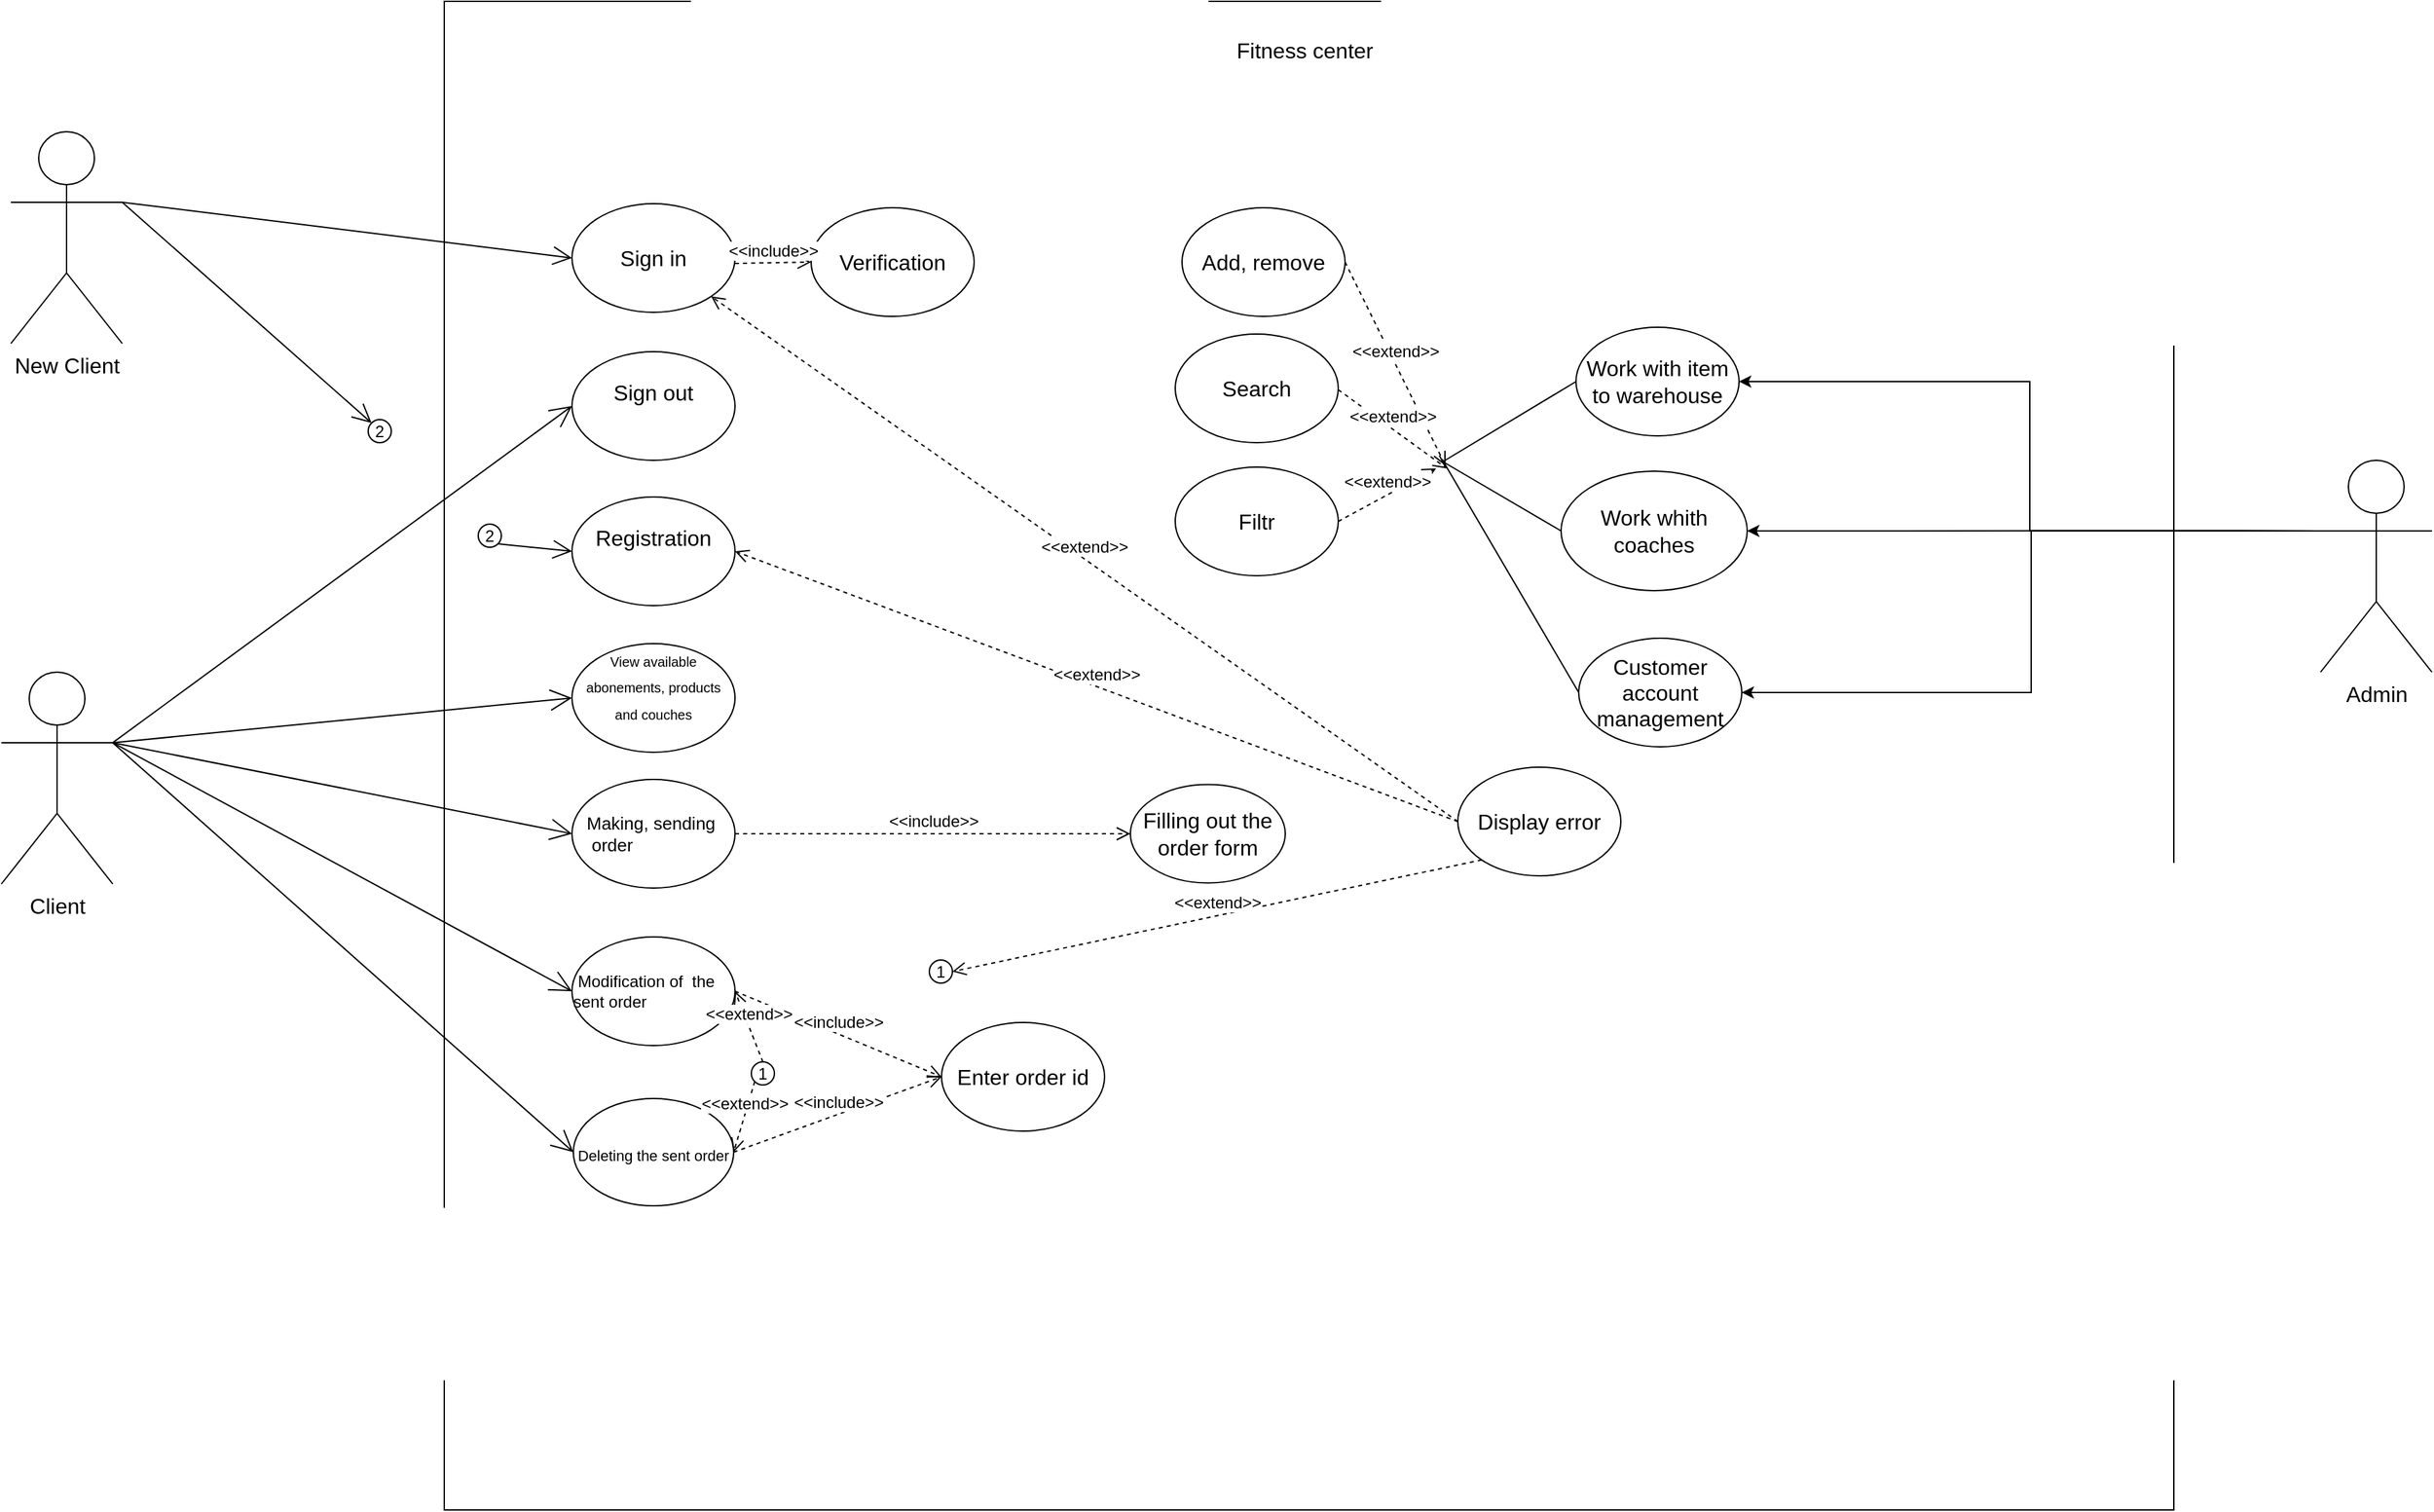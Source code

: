 <mxfile version="21.1.4" type="device">
  <diagram id="vy44sBX6BTg-xz4pO_yx" name="Страница 1">
    <mxGraphModel dx="2273" dy="1420" grid="0" gridSize="10" guides="1" tooltips="1" connect="1" arrows="1" fold="1" page="0" pageScale="1" pageWidth="827" pageHeight="1169" math="0" shadow="0">
      <root>
        <mxCell id="0" />
        <mxCell id="1" parent="0" />
        <mxCell id="rpzFUIByRIfEb65WI8s4-1" value="" style="rounded=0;whiteSpace=wrap;html=1;fontSize=16;" parent="1" vertex="1">
          <mxGeometry x="7" y="-38" width="1273" height="1111" as="geometry" />
        </mxCell>
        <mxCell id="rpzFUIByRIfEb65WI8s4-51" style="edgeStyle=none;curved=1;rounded=0;orthogonalLoop=1;jettySize=auto;html=1;exitX=1;exitY=0.333;exitDx=0;exitDy=0;exitPerimeter=0;entryX=0;entryY=0.5;entryDx=0;entryDy=0;fontSize=12;endArrow=open;startSize=14;endSize=14;sourcePerimeterSpacing=8;targetPerimeterSpacing=8;" parent="1" source="rpzFUIByRIfEb65WI8s4-2" target="rpzFUIByRIfEb65WI8s4-11" edge="1">
          <mxGeometry relative="1" as="geometry" />
        </mxCell>
        <mxCell id="rpzFUIByRIfEb65WI8s4-53" style="edgeStyle=none;curved=1;rounded=0;orthogonalLoop=1;jettySize=auto;html=1;exitX=1;exitY=0.333;exitDx=0;exitDy=0;exitPerimeter=0;entryX=0;entryY=0.5;entryDx=0;entryDy=0;fontSize=12;endArrow=open;startSize=14;endSize=14;sourcePerimeterSpacing=8;targetPerimeterSpacing=8;" parent="1" source="rpzFUIByRIfEb65WI8s4-2" target="wqfVcWy9UaqfOOaMVZAh-1" edge="1">
          <mxGeometry relative="1" as="geometry">
            <mxPoint x="69.0" y="505.5" as="targetPoint" />
          </mxGeometry>
        </mxCell>
        <mxCell id="rpzFUIByRIfEb65WI8s4-54" style="edgeStyle=none;curved=1;rounded=0;orthogonalLoop=1;jettySize=auto;html=1;exitX=1;exitY=0.333;exitDx=0;exitDy=0;exitPerimeter=0;entryX=0;entryY=0.5;entryDx=0;entryDy=0;fontSize=12;endArrow=open;startSize=14;endSize=14;sourcePerimeterSpacing=8;targetPerimeterSpacing=8;" parent="1" source="rpzFUIByRIfEb65WI8s4-2" target="rpzFUIByRIfEb65WI8s4-25" edge="1">
          <mxGeometry relative="1" as="geometry" />
        </mxCell>
        <mxCell id="rpzFUIByRIfEb65WI8s4-55" style="edgeStyle=none;curved=1;rounded=0;orthogonalLoop=1;jettySize=auto;html=1;exitX=1;exitY=0.333;exitDx=0;exitDy=0;exitPerimeter=0;entryX=0;entryY=0.5;entryDx=0;entryDy=0;fontSize=12;endArrow=open;startSize=14;endSize=14;sourcePerimeterSpacing=8;targetPerimeterSpacing=8;" parent="1" source="rpzFUIByRIfEb65WI8s4-2" target="rpzFUIByRIfEb65WI8s4-34" edge="1">
          <mxGeometry relative="1" as="geometry" />
        </mxCell>
        <mxCell id="rpzFUIByRIfEb65WI8s4-57" style="edgeStyle=none;curved=1;rounded=0;orthogonalLoop=1;jettySize=auto;html=1;exitX=1;exitY=0.333;exitDx=0;exitDy=0;exitPerimeter=0;entryX=0;entryY=0.5;entryDx=0;entryDy=0;fontSize=12;endArrow=open;startSize=14;endSize=14;sourcePerimeterSpacing=8;targetPerimeterSpacing=8;" parent="1" source="rpzFUIByRIfEb65WI8s4-2" target="rpzFUIByRIfEb65WI8s4-35" edge="1">
          <mxGeometry relative="1" as="geometry" />
        </mxCell>
        <mxCell id="rpzFUIByRIfEb65WI8s4-2" value="Client" style="shape=umlActor;verticalLabelPosition=bottom;verticalAlign=top;html=1;outlineConnect=0;fontSize=16;" parent="1" vertex="1">
          <mxGeometry x="-319" y="456" width="82" height="156" as="geometry" />
        </mxCell>
        <mxCell id="h0mzsO0h4rfy2fg7cK-p-12" style="edgeStyle=orthogonalEdgeStyle;rounded=0;orthogonalLoop=1;jettySize=auto;html=1;exitX=0;exitY=0.333;exitDx=0;exitDy=0;exitPerimeter=0;entryX=1;entryY=0.5;entryDx=0;entryDy=0;" parent="1" source="rpzFUIByRIfEb65WI8s4-4" target="h0mzsO0h4rfy2fg7cK-p-6" edge="1">
          <mxGeometry relative="1" as="geometry" />
        </mxCell>
        <mxCell id="h0mzsO0h4rfy2fg7cK-p-13" style="edgeStyle=orthogonalEdgeStyle;rounded=0;orthogonalLoop=1;jettySize=auto;html=1;exitX=0;exitY=0.333;exitDx=0;exitDy=0;exitPerimeter=0;entryX=1;entryY=0.5;entryDx=0;entryDy=0;" parent="1" source="rpzFUIByRIfEb65WI8s4-4" target="h0mzsO0h4rfy2fg7cK-p-7" edge="1">
          <mxGeometry relative="1" as="geometry" />
        </mxCell>
        <mxCell id="h0mzsO0h4rfy2fg7cK-p-14" style="edgeStyle=orthogonalEdgeStyle;rounded=0;orthogonalLoop=1;jettySize=auto;html=1;exitX=0;exitY=0.333;exitDx=0;exitDy=0;exitPerimeter=0;entryX=1;entryY=0.5;entryDx=0;entryDy=0;" parent="1" source="rpzFUIByRIfEb65WI8s4-4" target="h0mzsO0h4rfy2fg7cK-p-8" edge="1">
          <mxGeometry relative="1" as="geometry" />
        </mxCell>
        <mxCell id="rpzFUIByRIfEb65WI8s4-4" value="Admin" style="shape=umlActor;verticalLabelPosition=bottom;verticalAlign=top;html=1;outlineConnect=0;fontSize=16;" parent="1" vertex="1">
          <mxGeometry x="1388" y="300" width="82" height="156" as="geometry" />
        </mxCell>
        <mxCell id="rpzFUIByRIfEb65WI8s4-10" value="Sign in&lt;span style=&quot;color: rgba(0, 0, 0, 0); font-family: monospace; font-size: 0px; text-align: start;&quot;&gt;%3CmxGraphModel%3E%3Croot%3E%3CmxCell%20id%3D%220%22%2F%3E%3CmxCell%20id%3D%221%22%20parent%3D%220%22%2F%3E%3CmxCell%20id%3D%222%22%20value%3D%22Actor%22%20style%3D%22shape%3DumlActor%3BverticalLabelPosition%3Dbottom%3BverticalAlign%3Dtop%3Bhtml%3D1%3BoutlineConnect%3D0%3BfontSize%3D16%3B%22%20vertex%3D%221%22%20parent%3D%221%22%3E%3CmxGeometry%20x%3D%22-158%22%20y%3D%22217%22%20width%3D%2282%22%20height%3D%22156%22%20as%3D%22geometry%22%2F%3E%3C%2FmxCell%3E%3C%2Froot%3E%3C%2FmxGraphModel%3E&lt;/span&gt;" style="ellipse;whiteSpace=wrap;html=1;fontSize=16;" parent="1" vertex="1">
          <mxGeometry x="101" y="111" width="120" height="80" as="geometry" />
        </mxCell>
        <mxCell id="rpzFUIByRIfEb65WI8s4-11" value="Sign out&lt;span style=&quot;color: rgba(0, 0, 0, 0); font-family: monospace; font-size: 0px; text-align: start;&quot;&gt;%3CmxGraphModel%3E%3Croot%3E%3CmxCell%20id%3D%220%22%2F%3E%3CmxCell%20id%3D%221%22%20parent%3D%220%22%2F%3E%3CmxCell%20id%3D%222%22%20value%3D%22sign%20in%26lt%3Bspan%20style%3D%26quot%3Bcolor%3A%20rgba(0%2C%200%2C%200%2C%200)%3B%20font-family%3A%20monospace%3B%20font-size%3A%200px%3B%20text-align%3A%20start%3B%26quot%3B%26gt%3B%253CmxGraphModel%253E%253Croot%253E%253CmxCell%2520id%253D%25220%2522%252F%253E%253CmxCell%2520id%253D%25221%2522%2520parent%253D%25220%2522%252F%253E%253CmxCell%2520id%253D%25222%2522%2520value%253D%2522Actor%2522%2520style%253D%2522shape%253DumlActor%253BverticalLabelPosition%253Dbottom%253BverticalAlign%253Dtop%253Bhtml%253D1%253BoutlineConnect%253D0%253BfontSize%253D16%253B%2522%2520vertex%253D%25221%2522%2520parent%253D%25221%2522%253E%253CmxGeometry%2520x%253D%2522-158%2522%2520y%253D%2522217%2522%2520width%253D%252282%2522%2520height%253D%2522156%2522%2520as%253D%2522geometry%2522%252F%253E%253C%252FmxCell%253E%253C%252Froot%253E%253C%252FmxGraphModel%253E%26lt%3B%2Fspan%26gt%3B%22%20style%3D%22ellipse%3BwhiteSpace%3Dwrap%3Bhtml%3D1%3BfontSize%3D16%3B%22%20vertex%3D%221%22%20parent%3D%221%22%3E%3CmxGeometry%20x%3D%22101%22%20y%3D%22111%22%20width%3D%22120%22%20height%3D%2280%22%20as%3D%22geometry%22%2F%3E%3C%2FmxCell%3E%3C%2Froot%3E%3C%2FmxGraphModel%3E&lt;/span&gt;&lt;span style=&quot;color: rgba(0, 0, 0, 0); font-family: monospace; font-size: 0px; text-align: start;&quot;&gt;%3CmxGraphModel%3E%3Croot%3E%3CmxCell%20id%3D%220%22%2F%3E%3CmxCell%20id%3D%221%22%20parent%3D%220%22%2F%3E%3CmxCell%20id%3D%222%22%20value%3D%22sign%20in%26lt%3Bspan%20style%3D%26quot%3Bcolor%3A%20rgba(0%2C%200%2C%200%2C%200)%3B%20font-family%3A%20monospace%3B%20font-size%3A%200px%3B%20text-align%3A%20start%3B%26quot%3B%26gt%3B%253CmxGraphModel%253E%253Croot%253E%253CmxCell%2520id%253D%25220%2522%252F%253E%253CmxCell%2520id%253D%25221%2522%2520parent%253D%25220%2522%252F%253E%253CmxCell%2520id%253D%25222%2522%2520value%253D%2522Actor%2522%2520style%253D%2522shape%253DumlActor%253BverticalLabelPosition%253Dbottom%253BverticalAlign%253Dtop%253Bhtml%253D1%253BoutlineConnect%253D0%253BfontSize%253D16%253B%2522%2520vertex%253D%25221%2522%2520parent%253D%25221%2522%253E%253CmxGeometry%2520x%253D%2522-158%2522%2520y%253D%2522217%2522%2520width%253D%252282%2522%2520height%253D%2522156%2522%2520as%253D%2522geometry%2522%252F%253E%253C%252FmxCell%253E%253C%252Froot%253E%253C%252FmxGraphModel%253E%26lt%3B%2Fspan%26gt%3B%22%20style%3D%22ellipse%3BwhiteSpace%3Dwrap%3Bhtml%3D1%3BfontSize%3D16%3B%22%20vertex%3D%221%22%20parent%3D%221%22%3E%3CmxGeometry%20x%3D%22101%22%20y%3D%22111%22%20width%3D%22120%22%20height%3D%2280%22%20as%3D%22geometry%22%2F%3E%3C%2FmxCell%3E%3C%2Froot%3E%3C%2FmxGraphModel%3E&lt;/span&gt;&lt;br&gt;&lt;span style=&quot;color: rgba(0, 0, 0, 0); font-family: monospace; font-size: 0px; text-align: start;&quot;&gt;%3CmxGraphModel%3E%3Croot%3E%3CmxCell%20id%3D%220%22%2F%3E%3CmxCell%20id%3D%221%22%20parent%3D%220%22%2F%3E%3CmxCell%20id%3D%222%22%20value%3D%22Actor%22%20style%3D%22shape%3DumlActor%3BverticalLabelPosition%3Dbottom%3BverticalAlign%3Dtop%3Bhtml%3D1%3BoutlineConnect%3D0%3BfontSize%3D16%3B%22%20vertex%3D%221%22%20parent%3D%221%22%3E%3CmxGeometry%20x%3D%22-158%22%20y%3D%22217%22%20width%3D%2282%22%20height%3D%22156%22%20as%3D%22geometry%22%2F%3E%3C%2FmxCell%3E%3C%2Froot%3E%3C%2FmxGraphModel%3E&lt;/span&gt;" style="ellipse;whiteSpace=wrap;html=1;fontSize=16;" parent="1" vertex="1">
          <mxGeometry x="101" y="220" width="120" height="80" as="geometry" />
        </mxCell>
        <mxCell id="rpzFUIByRIfEb65WI8s4-12" value="&lt;div style=&quot;text-align: center;&quot;&gt;&lt;span style=&quot;background-color: initial; text-align: start;&quot;&gt;Registration&lt;/span&gt;&lt;span style=&quot;background-color: initial; color: rgba(0, 0, 0, 0); font-family: monospace; font-size: 0px; text-align: start;&quot;&gt;3CmxGraphModel%3E%3Croot%3E%3CmxCell%20id%3D%220%22%2F%3E%3CmxCell%20id%3D%221%22%20parent%3D%220%22%2F%3E%3CmxCell%20id%3D%222%22%20value%3D%22sign%20in%26lt%3Bspan%20style%3D%26quot%3Bcolor%3A%20rgba(0%2C%200%2C%200%2C%200)%3B%20font-family%3A%20monospace%3B%20font-size%3A%200px%3B%20text-align%3A%20start%3B%26quot%3B%26gt%3B%253CmxGraphModel%253E%253Croot%253E%253CmxCell%2520id%253D%25220%2522%252F%253E%253CmxCell%2520id%253D%25221%2522%2520parent%253D%25220%2522%252F%253E%253CmxCell%2520id%253D%25222%2522%2520value%253D%2522Actor%2522%2520style%253D%2522shape%253DumlActor%253BverticalLabelPosition%253Dbottom%253BverticalAlign%253Dtop%253Bhtml%253D1%253BoutlineConnect%253D0%253BfontSize%253D16%253B%2522%2520vertex%253D%25221%2522%2520parent%253D%25221%2522%253E%253CmxGeometry%2520x%253D%2522-158%2522%2520y%253D%2522217%2522%2520width%253D%252282%2522%2520height%253D%2522156%2522%2520as%253D%2522geometry%2522%252F%253E%253C%252FmxCell%253E%253C%252Froot%253E%253C%252FmxGraphModel%253E%26lt%3B%2Fspan%26gt%3B%22%20style%3D%22ellipse%3BwhiteSpace%3Dwrap%3Bhtml%3D1%3BfontSize%3D16%3B%22%20vertex%3D%221%22%20parent%3D%221%22%3E%3CmxGeometry%20x%3D%22101%22%20y%3D%22111%22%20width%3D%22120%22%20height%3D%2280%22%20as%3D%22geometry%22%2F%3E%3C%2FmxCell%3E%3C%2Froot%3E%3C%2FmxGraphModel%3E&lt;/span&gt;&lt;span style=&quot;background-color: initial; color: rgba(0, 0, 0, 0); font-family: monospace; font-size: 0px; text-align: start;&quot;&gt;%3CmxGraphModel%3E%3Croot%3E%3CmxCell%20id%3D%220%22%2F%3E%3CmxCell%20id%3D%221%22%20parent%3D%220%22%2F%3E%3CmxCell%20id%3D%222%22%20value%3D%22sign%20in%26lt%3Bspan%20style%3D%26quot%3Bcolor%3A%20rgba(0%2C%200%2C%200%2C%200)%3B%20font-family%3A%20monospace%3B%20font-size%3A%200px%3B%20text-align%3A%20start%3B%26quot%3B%26gt%3B%253CmxGraphModel%253E%253Croot%253E%253CmxCell%2520id%253D%25220%2522%252F%253E%253CmxCell%2520id%253D%25221%2522%2520parent%253D%25220%2522%252F%253E%253CmxCell%2520id%253D%25222%2522%2520value%253D%2522Actor%2522%2520style%253D%2522shape%253DumlActor%253BverticalLabelPosition%253Dbottom%253BverticalAlign%253Dtop%253Bhtml%253D1%253BoutlineConnect%253D0%253BfontSize%253D16%253B%2522%2520vertex%253D%25221%2522%2520parent%253D%25221%2522%253E%253CmxGeometry%2520x%253D%2522-158%2522%2520y%253D%2522217%2522%2520width%253D%252282%2522%2520height%253D%2522156%2522%2520as%253D%2522geometry%2522%252F%253E%253C%252FmxCell%253E%253C%252Froot%253E%253C%252FmxGraphModel%253E%26lt%3B%2Fspan%26gt%3B%22%20style%3D%22ellipse%3BwhiteSpace%3Dwrap%3Bhtml%3D1%3BfontSize%3D16%3B%22%20vertex%3D%221%22%20parent%3D%221%22%3E%3CmxGeometry%20x%3D%22101%22%20y%3D%22111%22%20width%3D%22120%22%20height%3D%2280%22%20as%3D%22geometry%22%2F%3E%3C%2FmxCell%3E%3C%2Froot%3E%3C%2FmxGraphModel%3E&lt;/span&gt;&lt;/div&gt;&lt;span style=&quot;color: rgba(0, 0, 0, 0); font-family: monospace; font-size: 0px; text-align: start;&quot;&gt;%3CmxGraphModel%3E%3Croot%3E%3CmxCell%20id%3D%220%22%2F%3E%3CmxCell%20id%3D%221%22%20parent%3D%220%22%2F%3E%3CmxCell%20id%3D%222%22%20value%3D%22Actor%22%20style%3D%22shape%3DumlActor%3BverticalLabelPosition%3Dbottom%3BverticalAlign%3Dtop%3Bhtml%3D1%3BoutlineConnect%3D0%3BfontSize%3D16%3B%22%20vertex%3D%221%22%20parent%3D%221%22%3E%3CmxGeometry%20x%3D%22-158%22%20y%3D%22217%22%20width%3D%2282%22%20height%3D%22156%22%20as%3D%22geometry%22%2F%3E%3C%2FmxCell%3E%3C%2Froot%3E%3C%2FmxGraphModel%3E&lt;/span&gt;&lt;span style=&quot;color: rgba(0, 0, 0, 0); font-family: monospace; font-size: 0px; text-align: start;&quot;&gt;%3CmxGraphModel%3E%3Croot%3E%3CmxCell%20id%3D%220%22%2F%3E%3CmxCell%20id%3D%221%22%20parent%3D%220%22%2F%3E%3CmxCell%20id%3D%222%22%20value%3D%22sign%20out%26lt%3Bspan%20style%3D%26quot%3Bcolor%3A%20rgba(0%2C%200%2C%200%2C%200)%3B%20font-family%3A%20monospace%3B%20font-size%3A%200px%3B%20text-align%3A%20start%3B%26quot%3B%26gt%3B%253CmxGraphModel%253E%253Croot%253E%253CmxCell%2520id%253D%25220%2522%252F%253E%253CmxCell%2520id%253D%25221%2522%2520parent%253D%25220%2522%252F%253E%253CmxCell%2520id%253D%25222%2522%2520value%253D%2522sign%2520in%2526lt%253Bspan%2520style%253D%2526quot%253Bcolor%253A%2520rgba(0%252C%25200%252C%25200%252C%25200)%253B%2520font-family%253A%2520monospace%253B%2520font-size%253A%25200px%253B%2520text-align%253A%2520start%253B%2526quot%253B%2526gt%253B%25253CmxGraphModel%25253E%25253Croot%25253E%25253CmxCell%252520id%25253D%2525220%252522%25252F%25253E%25253CmxCell%252520id%25253D%2525221%252522%252520parent%25253D%2525220%252522%25252F%25253E%25253CmxCell%252520id%25253D%2525222%252522%252520value%25253D%252522Actor%252522%252520style%25253D%252522shape%25253DumlActor%25253BverticalLabelPosition%25253Dbottom%25253BverticalAlign%25253Dtop%25253Bhtml%25253D1%25253BoutlineConnect%25253D0%25253BfontSize%25253D16%25253B%252522%252520vertex%25253D%2525221%252522%252520parent%25253D%2525221%252522%25253E%25253CmxGeometry%252520x%25253D%252522-158%252522%252520y%25253D%252522217%252522%252520width%25253D%25252282%252522%252520height%25253D%252522156%252522%252520as%25253D%252522geometry%252522%25252F%25253E%25253C%25252FmxCell%25253E%25253C%25252Froot%25253E%25253C%25252FmxGraphModel%25253E%2526lt%253B%252Fspan%2526gt%253B%2522%2520style%253D%2522ellipse%253BwhiteSpace%253Dwrap%253Bhtml%253D1%253BfontSize%253D16%253B%2522%2520vertex%253D%25221%2522%2520parent%253D%25221%2522%253E%253CmxGeometry%2520x%253D%2522101%2522%2520y%253D%2522111%2522%2520width%253D%2522120%2522%2520height%253D%252280%2522%2520as%253D%2522geometry%2522%252F%253E%253C%252FmxCell%253E%253C%252Froot%253E%253C%252FmxGraphModel%253E%26lt%3B%2Fspan%26gt%3B%26lt%3Bspan%20style%3D%26quot%3Bcolor%3A%20rgba(0%2C%200%2C%200%2C%200)%3B%20font-family%3A%20monospace%3B%20font-size%3A%200px%3B%20text-align%3A%20start%3B%26quot%3B%26gt%3B%253CmxGraphModel%253E%253Croot%253E%253CmxCell%2520id%253D%25220%2522%252F%253E%253CmxCell%2520id%253D%25221%2522%2520parent%253D%25220%2522%252F%253E%253CmxCell%2520id%253D%25222%2522%2520value%253D%2522sign%2520in%2526lt%253Bspan%2520style%253D%2526quot%253Bcolor%253A%2520rgba(0%252C%25200%252C%25200%252C%25200)%253B%2520font-family%253A%2520monospace%253B%2520font-size%253A%25200px%253B%2520text-align%253A%2520start%253B%2526quot%253B%2526gt%253B%25253CmxGraphModel%25253E%25253Croot%25253E%25253CmxCell%252520id%25253D%2525220%252522%25252F%25253E%25253CmxCell%252520id%25253D%2525221%252522%252520parent%25253D%2525220%252522%25252F%25253E%25253CmxCell%252520id%25253D%2525222%252522%252520value%25253D%252522Actor%252522%252520style%25253D%252522shape%25253DumlActor%25253BverticalLabelPosition%25253Dbottom%25253BverticalAlign%25253Dtop%25253Bhtml%25253D1%25253BoutlineConnect%25253D0%25253BfontSize%25253D16%25253B%252522%252520vertex%25253D%2525221%252522%252520parent%25253D%2525221%252522%25253E%25253CmxGeometry%252520x%25253D%252522-158%252522%252520y%25253D%252522217%252522%252520width%25253D%25252282%252522%252520height%25253D%252522156%252522%252520as%25253D%252522geometry%252522%25252F%25253E%25253C%25252FmxCell%25253E%25253C%25252Froot%25253E%25253C%25252FmxGraphModel%25253E%2526lt%253B%252Fspan%2526gt%253B%2522%2520style%253D%2522ellipse%253BwhiteSpace%253Dwrap%253Bhtml%253D1%253BfontSize%253D16%253B%2522%2520vertex%253D%25221%2522%2520parent%253D%25221%2522%253E%253CmxGeometry%2520x%253D%2522101%2522%2520y%253D%2522111%2522%2520width%253D%2522120%2522%2520height%253D%252280%2522%2520as%253D%2522geometry%2522%252F%253E%253C%252FmxCell%253E%253C%252Froot%253E%253C%252FmxGraphModel%253E%26lt%3B%2Fspan%26gt%3B%26lt%3Bbr%26gt%3B%26lt%3Bspan%20style%3D%26quot%3Bcolor%3A%20rgba(0%2C%200%2C%200%2C%200)%3B%20font-family%3A%20monospace%3B%20font-size%3A%200px%3B%20text-align%3A%20start%3B%26quot%3B%26gt%3B%253CmxGraphModel%253E%253Croot%253E%253CmxCell%2520id%253D%25220%2522%252F%253E%253CmxCell%2520id%253D%25221%2522%2520parent%253D%25220%2522%252F%253E%253CmxCell%2520id%253D%25222%2522%2520value%253D%2522Actor%2522%2520style%253D%2522shape%253DumlActor%253BverticalLabelPosition%253Dbottom%253BverticalAlign%253Dtop%253Bhtml%253D1%253BoutlineConnect%253D0%253BfontSize%253D16%253B%2522%2520vertex%253D%25221%2522%2520parent%253D%25221%2522%253E%253CmxGeometry%2520x%253D%2522-158%2522%2520y%253D%2522217%2522%2520width%253D%252282%2522%2520height%253D%2522156%2522%2520as%253D%2522geometry%2522%252F%253E%253C%252FmxCell%253E%253C%252Froot%253E%253C%252FmxGraphModel%253E%26lt%3B%2Fspan%26gt%3B%22%20style%3D%22ellipse%3BwhiteSpace%3Dwrap%3Bhtml%3D1%3BfontSize%3D16%3B%22%20vertex%3D%221%22%20parent%3D%221%22%3E%3CmxGeometry%20x%3D%22101%22%20y%3D%22231%22%20width%3D%22120%22%20height%3D%2280%22%20as%3D%22geometry%22%2F%3E%3C%2FmxCell%3E%3C%2Froot%3E%3C%2FmxGraphModel%3E&lt;/span&gt;" style="ellipse;whiteSpace=wrap;html=1;fontSize=16;" parent="1" vertex="1">
          <mxGeometry x="101" y="327" width="120" height="80" as="geometry" />
        </mxCell>
        <mxCell id="rpzFUIByRIfEb65WI8s4-14" value="Fitness center" style="text;strokeColor=none;fillColor=none;html=1;align=center;verticalAlign=middle;whiteSpace=wrap;rounded=0;fontSize=16;" parent="1" vertex="1">
          <mxGeometry x="585" y="-17" width="110.5" height="30" as="geometry" />
        </mxCell>
        <mxCell id="rpzFUIByRIfEb65WI8s4-17" value="Verification" style="ellipse;whiteSpace=wrap;html=1;fontSize=16;" parent="1" vertex="1">
          <mxGeometry x="277" y="114" width="120" height="80" as="geometry" />
        </mxCell>
        <mxCell id="rpzFUIByRIfEb65WI8s4-18" value="Display error" style="ellipse;whiteSpace=wrap;html=1;fontSize=16;" parent="1" vertex="1">
          <mxGeometry x="753" y="526" width="120" height="80" as="geometry" />
        </mxCell>
        <mxCell id="rpzFUIByRIfEb65WI8s4-22" value="&amp;lt;&amp;lt;include&amp;gt;&amp;gt;" style="html=1;verticalAlign=bottom;endArrow=open;dashed=1;endSize=8;rounded=0;fontSize=12;sourcePerimeterSpacing=8;targetPerimeterSpacing=8;curved=1;entryX=0;entryY=0.5;entryDx=0;entryDy=0;" parent="1" target="rpzFUIByRIfEb65WI8s4-17" edge="1">
          <mxGeometry relative="1" as="geometry">
            <mxPoint x="221" y="155" as="sourcePoint" />
            <mxPoint x="141" y="155" as="targetPoint" />
          </mxGeometry>
        </mxCell>
        <mxCell id="rpzFUIByRIfEb65WI8s4-23" value="&amp;lt;&amp;lt;extend&amp;gt;&amp;gt;" style="html=1;verticalAlign=bottom;endArrow=open;dashed=1;endSize=8;rounded=0;fontSize=12;sourcePerimeterSpacing=8;targetPerimeterSpacing=8;curved=1;entryX=1;entryY=1;entryDx=0;entryDy=0;exitX=0;exitY=0.5;exitDx=0;exitDy=0;" parent="1" source="rpzFUIByRIfEb65WI8s4-18" target="rpzFUIByRIfEb65WI8s4-10" edge="1">
          <mxGeometry relative="1" as="geometry">
            <mxPoint x="311" y="351" as="sourcePoint" />
            <mxPoint x="231" y="351" as="targetPoint" />
          </mxGeometry>
        </mxCell>
        <mxCell id="rpzFUIByRIfEb65WI8s4-24" value="&amp;lt;&amp;lt;extend&amp;gt;&amp;gt;" style="html=1;verticalAlign=bottom;endArrow=open;dashed=1;endSize=8;rounded=0;fontSize=12;sourcePerimeterSpacing=8;targetPerimeterSpacing=8;curved=1;entryX=1;entryY=0.5;entryDx=0;entryDy=0;exitX=0;exitY=0.5;exitDx=0;exitDy=0;" parent="1" source="rpzFUIByRIfEb65WI8s4-18" target="rpzFUIByRIfEb65WI8s4-12" edge="1">
          <mxGeometry relative="1" as="geometry">
            <mxPoint x="312.57" y="353.72" as="sourcePoint" />
            <mxPoint x="204.996" y="182.004" as="targetPoint" />
          </mxGeometry>
        </mxCell>
        <mxCell id="rpzFUIByRIfEb65WI8s4-25" value="&lt;div style=&quot;text-align: start; font-size: 13px;&quot;&gt;Making, sending&amp;nbsp;&lt;/div&gt;&lt;div style=&quot;text-align: start; font-size: 13px;&quot;&gt;&lt;span style=&quot;white-space: pre;&quot;&gt;	&lt;/span&gt;order&lt;/div&gt;" style="ellipse;whiteSpace=wrap;html=1;fontSize=16;" parent="1" vertex="1">
          <mxGeometry x="101" y="535" width="120" height="80" as="geometry" />
        </mxCell>
        <mxCell id="rpzFUIByRIfEb65WI8s4-27" value="Filling out the order form" style="ellipse;whiteSpace=wrap;html=1;fontSize=16;" parent="1" vertex="1">
          <mxGeometry x="512" y="538.75" width="114" height="72.5" as="geometry" />
        </mxCell>
        <mxCell id="rpzFUIByRIfEb65WI8s4-33" value="&amp;lt;&amp;lt;include&amp;gt;&amp;gt;" style="html=1;verticalAlign=bottom;endArrow=open;dashed=1;endSize=8;rounded=0;fontSize=12;sourcePerimeterSpacing=8;targetPerimeterSpacing=8;curved=1;entryX=0;entryY=0.5;entryDx=0;entryDy=0;exitX=1;exitY=0.5;exitDx=0;exitDy=0;" parent="1" target="rpzFUIByRIfEb65WI8s4-27" edge="1" source="rpzFUIByRIfEb65WI8s4-25">
          <mxGeometry relative="1" as="geometry">
            <mxPoint x="221.0" y="629" as="sourcePoint" />
            <mxPoint x="311" y="674" as="targetPoint" />
          </mxGeometry>
        </mxCell>
        <mxCell id="rpzFUIByRIfEb65WI8s4-34" value="&lt;div style=&quot;text-align: start; font-size: 12px;&quot;&gt;&lt;font style=&quot;font-size: 12px;&quot;&gt;&lt;span style=&quot;white-space: pre;&quot;&gt;	&lt;/span&gt;Modification of &lt;span style=&quot;white-space: pre;&quot;&gt;	&lt;/span&gt;the sent order&lt;/font&gt;&lt;/div&gt;" style="ellipse;whiteSpace=wrap;html=1;fontSize=16;" parent="1" vertex="1">
          <mxGeometry x="101" y="651" width="120" height="80" as="geometry" />
        </mxCell>
        <mxCell id="rpzFUIByRIfEb65WI8s4-35" value="&lt;div style=&quot;text-align: start;&quot;&gt;&lt;font style=&quot;font-size: 11px;&quot;&gt;Deleting the sent order&lt;/font&gt;&lt;/div&gt;" style="ellipse;whiteSpace=wrap;html=1;fontSize=16;" parent="1" vertex="1">
          <mxGeometry x="102" y="770" width="118" height="79" as="geometry" />
        </mxCell>
        <mxCell id="rpzFUIByRIfEb65WI8s4-38" value="&lt;div style=&quot;text-align: center;&quot;&gt;Enter order id&lt;/div&gt;" style="ellipse;whiteSpace=wrap;html=1;fontSize=16;" parent="1" vertex="1">
          <mxGeometry x="373" y="714" width="120" height="80" as="geometry" />
        </mxCell>
        <mxCell id="rpzFUIByRIfEb65WI8s4-39" value="&amp;lt;&amp;lt;include&amp;gt;&amp;gt;" style="html=1;verticalAlign=bottom;endArrow=open;dashed=1;endSize=8;rounded=0;fontSize=12;sourcePerimeterSpacing=8;targetPerimeterSpacing=8;curved=1;entryX=0;entryY=0.5;entryDx=0;entryDy=0;exitX=1;exitY=0.5;exitDx=0;exitDy=0;" parent="1" source="rpzFUIByRIfEb65WI8s4-34" target="rpzFUIByRIfEb65WI8s4-38" edge="1">
          <mxGeometry relative="1" as="geometry">
            <mxPoint x="232" y="751.47" as="sourcePoint" />
            <mxPoint x="288.0" y="750.47" as="targetPoint" />
          </mxGeometry>
        </mxCell>
        <mxCell id="rpzFUIByRIfEb65WI8s4-40" value="&amp;lt;&amp;lt;include&amp;gt;&amp;gt;" style="html=1;verticalAlign=bottom;endArrow=open;dashed=1;endSize=8;rounded=0;fontSize=12;sourcePerimeterSpacing=8;targetPerimeterSpacing=8;curved=1;entryX=0;entryY=0.5;entryDx=0;entryDy=0;exitX=1;exitY=0.5;exitDx=0;exitDy=0;" parent="1" source="rpzFUIByRIfEb65WI8s4-35" target="rpzFUIByRIfEb65WI8s4-38" edge="1">
          <mxGeometry relative="1" as="geometry">
            <mxPoint x="221.0" y="869" as="sourcePoint" />
            <mxPoint x="277" y="925.0" as="targetPoint" />
          </mxGeometry>
        </mxCell>
        <mxCell id="h0mzsO0h4rfy2fg7cK-p-6" value="Work with item to warehouse" style="ellipse;whiteSpace=wrap;html=1;fontSize=16;" parent="1" vertex="1">
          <mxGeometry x="840" y="202" width="120" height="80" as="geometry" />
        </mxCell>
        <mxCell id="h0mzsO0h4rfy2fg7cK-p-7" value="Work whith coaches" style="ellipse;whiteSpace=wrap;html=1;fontSize=16;" parent="1" vertex="1">
          <mxGeometry x="829" y="308" width="137" height="88" as="geometry" />
        </mxCell>
        <mxCell id="h0mzsO0h4rfy2fg7cK-p-8" value="Сustomer account management" style="ellipse;whiteSpace=wrap;html=1;fontSize=16;" parent="1" vertex="1">
          <mxGeometry x="842" y="431" width="120" height="80" as="geometry" />
        </mxCell>
        <mxCell id="h0mzsO0h4rfy2fg7cK-p-15" value="Add, remove" style="ellipse;whiteSpace=wrap;html=1;fontSize=16;" parent="1" vertex="1">
          <mxGeometry x="550" y="114" width="120" height="80" as="geometry" />
        </mxCell>
        <mxCell id="h0mzsO0h4rfy2fg7cK-p-17" value="Search" style="ellipse;whiteSpace=wrap;html=1;fontSize=16;" parent="1" vertex="1">
          <mxGeometry x="545" y="207" width="120" height="80" as="geometry" />
        </mxCell>
        <mxCell id="h0mzsO0h4rfy2fg7cK-p-19" value="Filtr" style="ellipse;whiteSpace=wrap;html=1;fontSize=16;" parent="1" vertex="1">
          <mxGeometry x="545" y="305" width="120" height="80" as="geometry" />
        </mxCell>
        <mxCell id="h0mzsO0h4rfy2fg7cK-p-22" value="&amp;lt;&amp;lt;extend&amp;gt;&amp;gt;" style="html=1;verticalAlign=bottom;endArrow=open;dashed=1;endSize=8;rounded=0;fontSize=12;sourcePerimeterSpacing=8;targetPerimeterSpacing=8;curved=1;exitX=1;exitY=0.5;exitDx=0;exitDy=0;" parent="1" source="h0mzsO0h4rfy2fg7cK-p-15" edge="1">
          <mxGeometry relative="1" as="geometry">
            <mxPoint x="518" y="267" as="sourcePoint" />
            <mxPoint x="744" y="304" as="targetPoint" />
          </mxGeometry>
        </mxCell>
        <mxCell id="h0mzsO0h4rfy2fg7cK-p-23" value="" style="endArrow=none;html=1;rounded=0;entryX=0;entryY=0.5;entryDx=0;entryDy=0;" parent="1" target="h0mzsO0h4rfy2fg7cK-p-6" edge="1">
          <mxGeometry width="50" height="50" relative="1" as="geometry">
            <mxPoint x="742" y="301" as="sourcePoint" />
            <mxPoint x="776" y="261" as="targetPoint" />
          </mxGeometry>
        </mxCell>
        <mxCell id="h0mzsO0h4rfy2fg7cK-p-24" value="" style="endArrow=none;html=1;rounded=0;exitX=0;exitY=0.5;exitDx=0;exitDy=0;" parent="1" source="h0mzsO0h4rfy2fg7cK-p-7" edge="1">
          <mxGeometry width="50" height="50" relative="1" as="geometry">
            <mxPoint x="724" y="330" as="sourcePoint" />
            <mxPoint x="742" y="301" as="targetPoint" />
          </mxGeometry>
        </mxCell>
        <mxCell id="h0mzsO0h4rfy2fg7cK-p-25" value="" style="endArrow=none;html=1;rounded=0;exitX=0;exitY=0.5;exitDx=0;exitDy=0;" parent="1" source="h0mzsO0h4rfy2fg7cK-p-8" edge="1">
          <mxGeometry width="50" height="50" relative="1" as="geometry">
            <mxPoint x="792" y="448" as="sourcePoint" />
            <mxPoint x="743" y="302" as="targetPoint" />
          </mxGeometry>
        </mxCell>
        <mxCell id="h0mzsO0h4rfy2fg7cK-p-26" value="&amp;lt;&amp;lt;extend&amp;gt;&amp;gt;" style="html=1;verticalAlign=bottom;endArrow=open;dashed=1;endSize=8;rounded=0;fontSize=12;sourcePerimeterSpacing=8;targetPerimeterSpacing=8;curved=1;exitX=1;exitY=0.5;exitDx=0;exitDy=0;" parent="1" edge="1">
          <mxGeometry relative="1" as="geometry">
            <mxPoint x="665" y="248" as="sourcePoint" />
            <mxPoint x="745" y="306" as="targetPoint" />
          </mxGeometry>
        </mxCell>
        <mxCell id="h0mzsO0h4rfy2fg7cK-p-27" value="&amp;lt;&amp;lt;extend&amp;gt;&amp;gt;" style="html=1;verticalAlign=bottom;endArrow=open;dashed=1;endSize=8;rounded=0;fontSize=12;sourcePerimeterSpacing=8;targetPerimeterSpacing=8;curved=1;exitX=1;exitY=0.5;exitDx=0;exitDy=0;" parent="1" source="h0mzsO0h4rfy2fg7cK-p-19" edge="1">
          <mxGeometry relative="1" as="geometry">
            <mxPoint x="675" y="258" as="sourcePoint" />
            <mxPoint x="737" y="306" as="targetPoint" />
          </mxGeometry>
        </mxCell>
        <mxCell id="wqfVcWy9UaqfOOaMVZAh-1" value="&lt;div style=&quot;text-align: center;&quot;&gt;&lt;div style=&quot;border-color: var(--border-color);&quot;&gt;&lt;font style=&quot;font-size: 10px;&quot;&gt;View available abonements, products and couches&lt;/font&gt;&lt;span style=&quot;border-color: var(--border-color); background-color: initial; color: rgba(0, 0, 0, 0); font-family: monospace; font-size: 0px; text-align: start;&quot;&gt;%3CmxGraphModel%3E%3Croot%3E%3CmxCell%20id%3D%220%22%2F%3E%3CmxCell%20id%3D%221%22%20parent%3D%220%22%2F%3E%3CmxCell%20id%3D%222%22%20value%3D%22sign%20in%26lt%3Bspan%20style%3D%26quot%3Bcolor%3A%20rgba(0%2C%200%2C%200%2C%200)%3B%20font-family%3A%20monospace%3B%20font-size%3A%200px%3B%20text-align%3A%20start%3B%26quot%3B%26gt%3B%253CmxGraphModel%253E%253Croot%253E%253CmxCell%2520id%253D%25220%2522%252F%253E%253CmxCell%2520id%253D%25221%2522%2520parent%253D%25220%2522%252F%253E%253CmxCell%2520id%253D%25222%2522%2520value%253D%2522Actor%2522%2520style%253D%2522shape%253DumlActor%253BverticalLabelPosition%253Dbottom%253BverticalAlign%253Dtop%253Bhtml%253D1%253BoutlineConnect%253D0%253BfontSize%253D16%253B%2522%2520vertex%253D%25221%2522%2520parent%253D%25221%2522%253E%253CmxGeometry%2520x%253D%2522-158%2522%2520y%253D%2522217%2522%2520width%253D%252282%2522%2520height%253D%2522156%2522%2520as%253D%2522geometry%2522%252F%253E%253C%252FmxCell%253E%253C%252Froot%253E%253C%252FmxGraphModel%253E%26lt%3B%2Fspan%26gt%3B%22%20style%3D%22ellipse%3BwhiteSpace%3Dwrap%3Bhtml%3D1%3BfontSize%3D16%3B%22%20vertex%3D%221%22%20parent%3D%221%22%3E%3CmxGeometry%20x%3D%22101%22%20y%3D%22111%22%20width%3D%22120%22%20height%3D%2280%22%20as%3D%22geometry%22%2F%3E%3C%2FmxCell%3E%3C%2Froot%3E%3C%2FmxGraphModel%3E&lt;/span&gt;&lt;span style=&quot;border-color: var(--border-color); background-color: initial; color: rgba(0, 0, 0, 0); font-family: monospace; font-size: 0px; text-align: start;&quot;&gt;%3CmxGraphModel%3E%3Croot%3E%3CmxCell%20id%3D%220%22%2F%3E%3CmxCell%20id%3D%221%22%20parent%3D%220%22%2F%3E%3CmxCell%20id%3D%222%22%20value%3D%22sign%20in%26lt%3Bspan%20style%3D%26quot%3Bcolor%3A%20rgba(0%2C%200%2C%200%2C%200)%3B%20font-family%3A%20monospace%3B%20font-size%3A%200px%3B%20text-align%3A%20start%3B%26quot%3B%26gt%3B%253CmxGraphModel%253E%253Croot%253E%253CmxCell%2520id%253D%25220%2522%252F%253E%253CmxCell%2520id%253D%25221%2522%2520parent%253D%25220%2522%252F%253E%253CmxCell%2520id%253D%25222%2522%2520value%253D%2522Actor%2522%2520style%253D%2522shape%253DumlActor%253BverticalLabelPosition%253Dbottom%253BverticalAlign%253Dtop%253Bhtml%253D1%253BoutlineConnect%253D0%253BfontSize%253D16%253B%2522%2520vertex%253D%25221%2522%2520parent%253D%25221%2522%253E%253CmxGeometry%2520x%253D%2522-158%2522%2520y%253D%2522217%2522%2520width%253D%252282%2522%2520height%253D%2522156%2522%2520as%253D%2522geometry%2522%252F%253E%253C%252FmxCell%253E%253C%252Froot%253E%253C%252FmxGraphModel%253E%26lt%3B%2Fspan%26gt%3B%22%20style%3D%22ellipse%3BwhiteSpace%3Dwrap%3Bhtml%3D1%3BfontSize%3D16%3B%22%20vertex%3D%221%22%20parent%3D%221%22%3E%3CmxGeometry%20x%3D%22101%22%20y%3D%22111%22%20width%3D%22120%22%20height%3D%2280%22%20as%3D%22geometry%22%2F%3E%3C%2FmxCell%3E%3C%2Froot%3E%3C%2FmxGraphModel%3E&lt;/span&gt;&lt;/div&gt;&lt;span style=&quot;border-color: var(--border-color); color: rgba(0, 0, 0, 0); font-family: monospace; font-size: 0px; text-align: start;&quot;&gt;%3CmxGraphModel%3E%3Croot%3E%3CmxCell%20id%3D%220%22%2F%3E%3CmxCell%20id%3D%221%22%20parent%3D%220%22%2F%3E%3CmxCell%20id%3D%222%22%20value%3D%22Actor%22%20style%3D%22shape%3DumlActor%3BverticalLabelPosition%3Dbottom%3BverticalAlign%3Dtop%3Bhtml%3D1%3BoutlineConnect%3D0%3BfontSize%3D16%3B%22%20vertex%3D%221%22%20parent%3D%221%22%3E%3CmxGeometry%20x%3D%22-158%22%20y%3D%22217%22%20width%3D%2282%22%20height%3D%22156%22%20as%3D%22geometry%22%2F%3E%3C%2FmxCell%3E%3C%2Froot%3E%3C%2FmxGraphModel%3E&lt;/span&gt;&lt;br&gt;&lt;/div&gt;" style="ellipse;whiteSpace=wrap;html=1;fontSize=16;" vertex="1" parent="1">
          <mxGeometry x="101" y="435" width="120" height="80" as="geometry" />
        </mxCell>
        <mxCell id="wqfVcWy9UaqfOOaMVZAh-10" value="1" style="ellipse;whiteSpace=wrap;html=1;aspect=fixed;" vertex="1" parent="1">
          <mxGeometry x="364" y="668" width="17" height="17" as="geometry" />
        </mxCell>
        <mxCell id="wqfVcWy9UaqfOOaMVZAh-14" value="1" style="ellipse;whiteSpace=wrap;html=1;aspect=fixed;" vertex="1" parent="1">
          <mxGeometry x="233" y="743" width="17" height="17" as="geometry" />
        </mxCell>
        <mxCell id="wqfVcWy9UaqfOOaMVZAh-15" value="&amp;lt;&amp;lt;extend&amp;gt;&amp;gt;" style="html=1;verticalAlign=bottom;endArrow=open;dashed=1;endSize=8;rounded=0;fontSize=12;sourcePerimeterSpacing=8;targetPerimeterSpacing=8;curved=1;entryX=1;entryY=0.5;entryDx=0;entryDy=0;exitX=0.5;exitY=0;exitDx=0;exitDy=0;" edge="1" parent="1" source="wqfVcWy9UaqfOOaMVZAh-14" target="rpzFUIByRIfEb65WI8s4-34">
          <mxGeometry relative="1" as="geometry">
            <mxPoint x="557" y="899" as="sourcePoint" />
            <mxPoint x="40" y="709" as="targetPoint" />
          </mxGeometry>
        </mxCell>
        <mxCell id="wqfVcWy9UaqfOOaMVZAh-16" value="&amp;lt;&amp;lt;extend&amp;gt;&amp;gt;" style="html=1;verticalAlign=bottom;endArrow=open;dashed=1;endSize=8;rounded=0;fontSize=12;sourcePerimeterSpacing=8;targetPerimeterSpacing=8;curved=1;entryX=1;entryY=0.5;entryDx=0;entryDy=0;exitX=0;exitY=1;exitDx=0;exitDy=0;" edge="1" parent="1" source="wqfVcWy9UaqfOOaMVZAh-14" target="rpzFUIByRIfEb65WI8s4-35">
          <mxGeometry relative="1" as="geometry">
            <mxPoint x="758" y="577" as="sourcePoint" />
            <mxPoint x="241" y="387" as="targetPoint" />
          </mxGeometry>
        </mxCell>
        <mxCell id="wqfVcWy9UaqfOOaMVZAh-17" value="&amp;lt;&amp;lt;extend&amp;gt;&amp;gt;" style="html=1;verticalAlign=bottom;endArrow=open;dashed=1;endSize=8;rounded=0;fontSize=12;sourcePerimeterSpacing=8;targetPerimeterSpacing=8;curved=1;entryX=1;entryY=0.5;entryDx=0;entryDy=0;exitX=0;exitY=1;exitDx=0;exitDy=0;" edge="1" parent="1" source="rpzFUIByRIfEb65WI8s4-18" target="wqfVcWy9UaqfOOaMVZAh-10">
          <mxGeometry relative="1" as="geometry">
            <mxPoint x="990" y="853" as="sourcePoint" />
            <mxPoint x="473" y="663" as="targetPoint" />
          </mxGeometry>
        </mxCell>
        <mxCell id="wqfVcWy9UaqfOOaMVZAh-18" value="New Client" style="shape=umlActor;verticalLabelPosition=bottom;verticalAlign=top;html=1;outlineConnect=0;fontSize=16;" vertex="1" parent="1">
          <mxGeometry x="-312" y="58" width="82" height="156" as="geometry" />
        </mxCell>
        <mxCell id="wqfVcWy9UaqfOOaMVZAh-22" value="" style="endArrow=open;endFill=1;endSize=12;html=1;rounded=0;exitX=1;exitY=0.333;exitDx=0;exitDy=0;exitPerimeter=0;entryX=0;entryY=0.5;entryDx=0;entryDy=0;" edge="1" parent="1" source="wqfVcWy9UaqfOOaMVZAh-18" target="rpzFUIByRIfEb65WI8s4-10">
          <mxGeometry width="160" relative="1" as="geometry">
            <mxPoint x="-185" y="400" as="sourcePoint" />
            <mxPoint x="-25" y="400" as="targetPoint" />
          </mxGeometry>
        </mxCell>
        <mxCell id="wqfVcWy9UaqfOOaMVZAh-23" value="2" style="ellipse;whiteSpace=wrap;html=1;aspect=fixed;" vertex="1" parent="1">
          <mxGeometry x="-49" y="270" width="17" height="17" as="geometry" />
        </mxCell>
        <mxCell id="wqfVcWy9UaqfOOaMVZAh-24" value="2" style="ellipse;whiteSpace=wrap;html=1;aspect=fixed;" vertex="1" parent="1">
          <mxGeometry x="32" y="347" width="17" height="17" as="geometry" />
        </mxCell>
        <mxCell id="wqfVcWy9UaqfOOaMVZAh-25" value="" style="endArrow=open;endFill=1;endSize=12;html=1;rounded=0;exitX=1;exitY=0.333;exitDx=0;exitDy=0;exitPerimeter=0;entryX=0;entryY=0;entryDx=0;entryDy=0;" edge="1" parent="1" source="wqfVcWy9UaqfOOaMVZAh-18" target="wqfVcWy9UaqfOOaMVZAh-23">
          <mxGeometry width="160" relative="1" as="geometry">
            <mxPoint x="-237" y="173" as="sourcePoint" />
            <mxPoint x="94" y="214" as="targetPoint" />
          </mxGeometry>
        </mxCell>
        <mxCell id="wqfVcWy9UaqfOOaMVZAh-26" value="" style="endArrow=open;endFill=1;endSize=12;html=1;rounded=0;exitX=1;exitY=1;exitDx=0;exitDy=0;entryX=0;entryY=0.5;entryDx=0;entryDy=0;" edge="1" parent="1" source="wqfVcWy9UaqfOOaMVZAh-24" target="rpzFUIByRIfEb65WI8s4-12">
          <mxGeometry width="160" relative="1" as="geometry">
            <mxPoint x="-182" y="287" as="sourcePoint" />
            <mxPoint x="1" y="449" as="targetPoint" />
          </mxGeometry>
        </mxCell>
      </root>
    </mxGraphModel>
  </diagram>
</mxfile>
